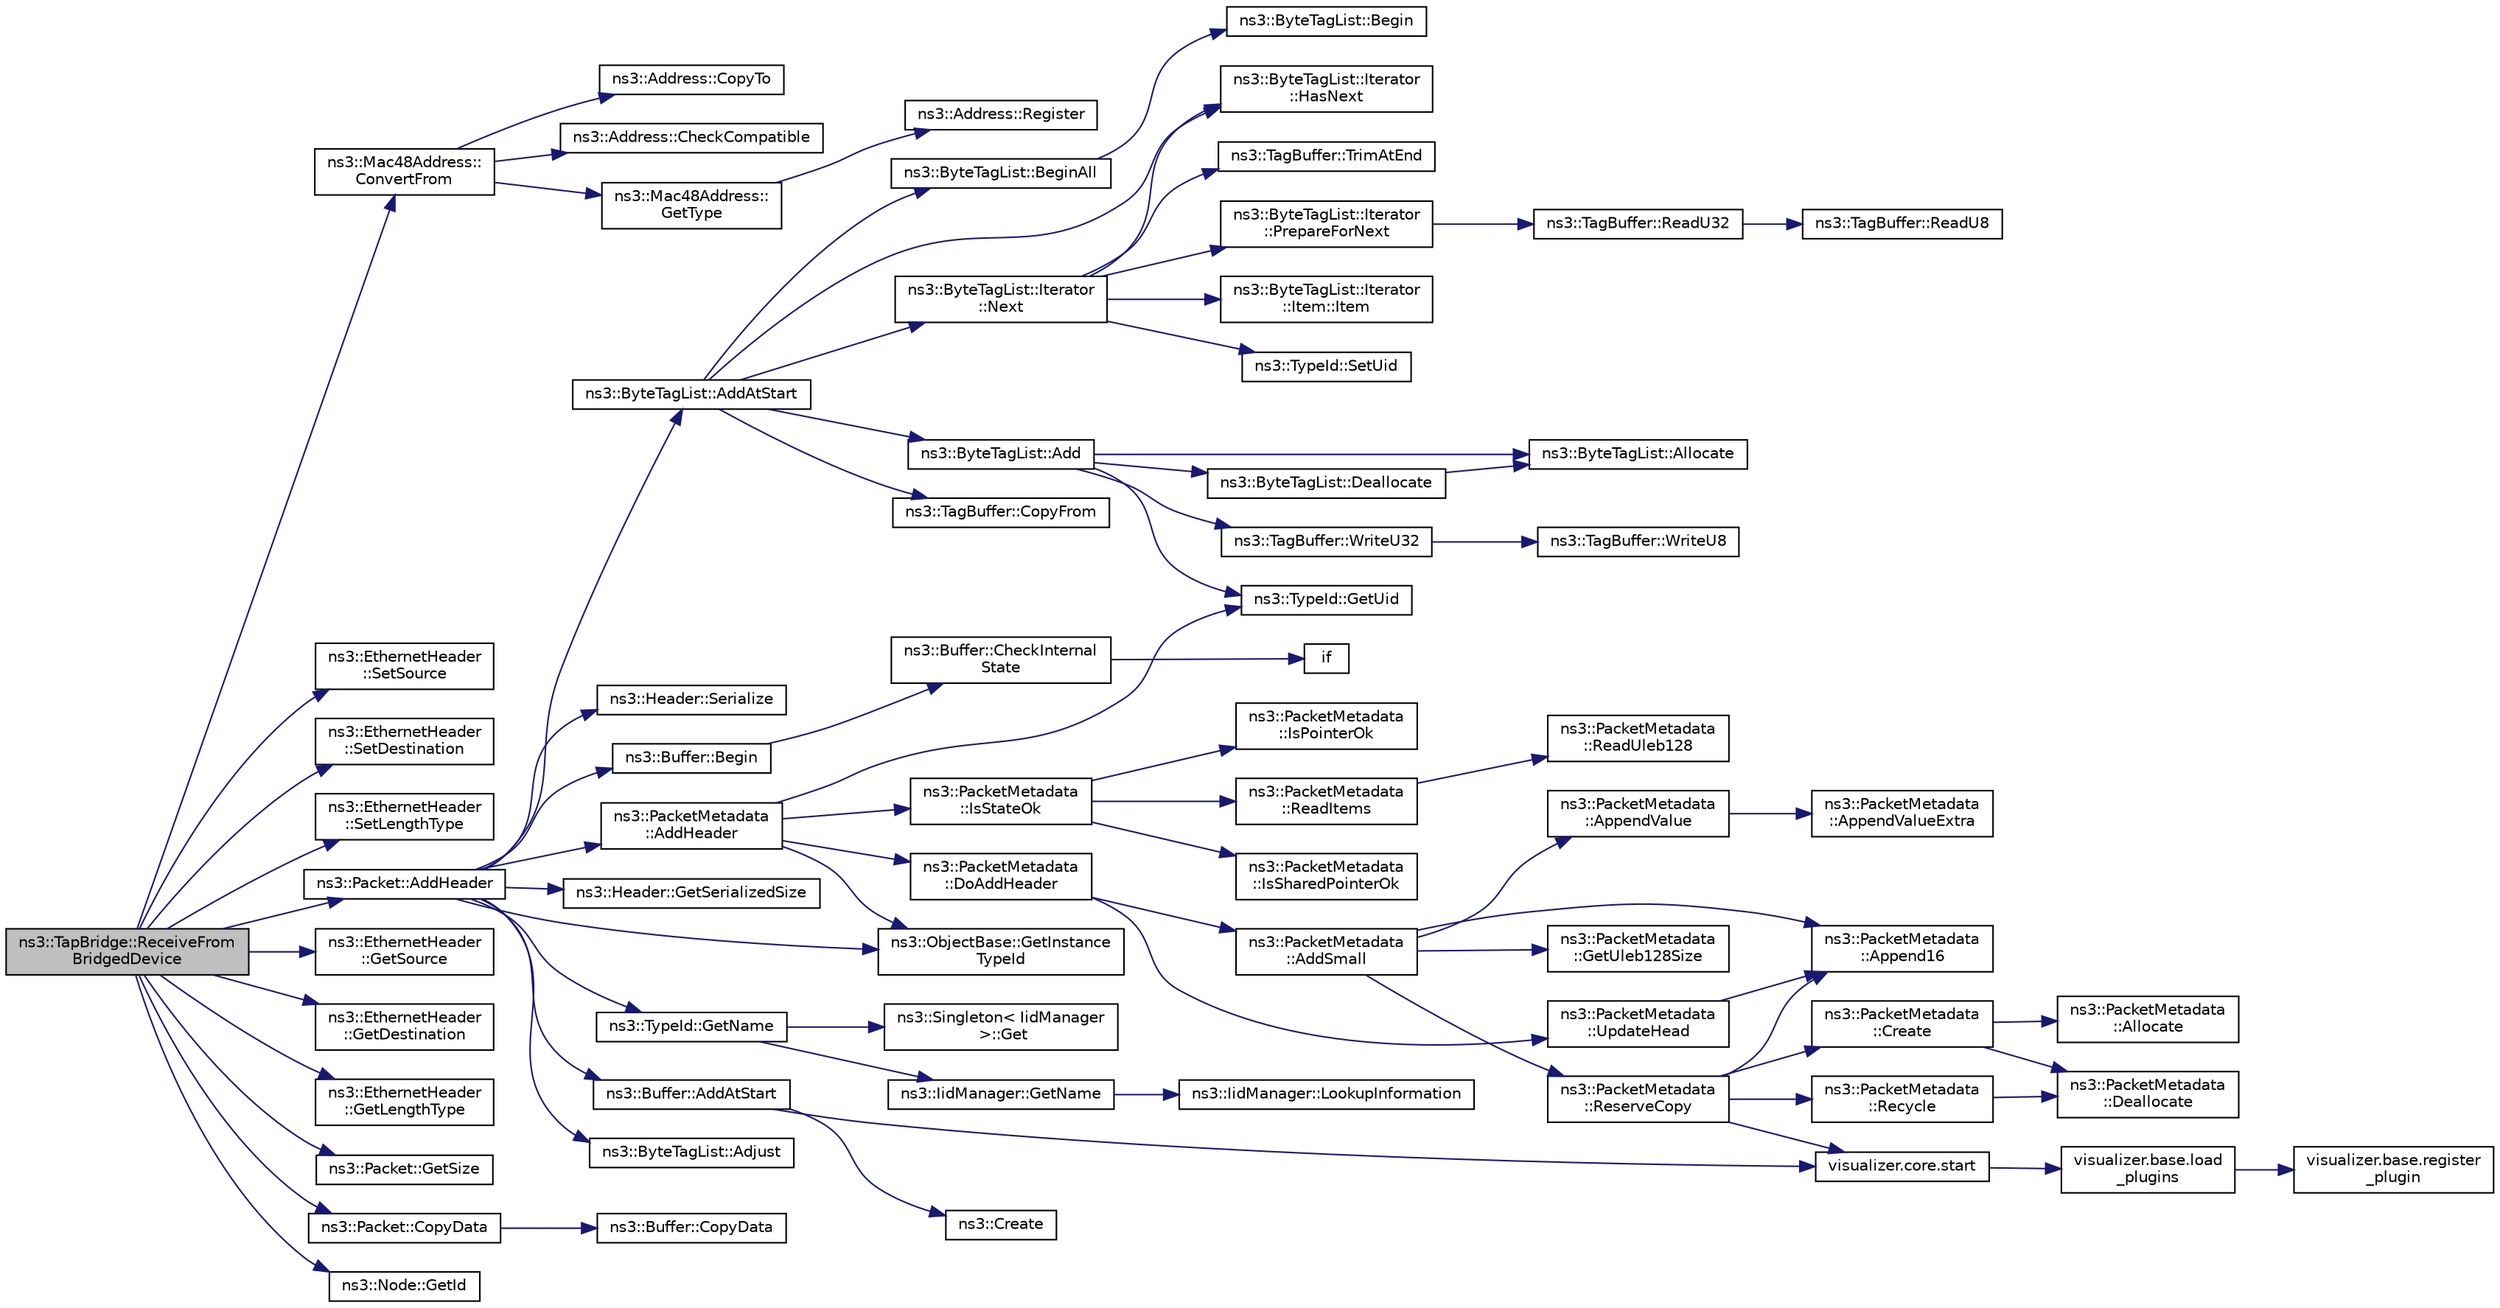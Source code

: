 digraph "ns3::TapBridge::ReceiveFromBridgedDevice"
{
  edge [fontname="Helvetica",fontsize="10",labelfontname="Helvetica",labelfontsize="10"];
  node [fontname="Helvetica",fontsize="10",shape=record];
  rankdir="LR";
  Node1 [label="ns3::TapBridge::ReceiveFrom\lBridgedDevice",height=0.2,width=0.4,color="black", fillcolor="grey75", style="filled", fontcolor="black"];
  Node1 -> Node2 [color="midnightblue",fontsize="10",style="solid"];
  Node2 [label="ns3::Mac48Address::\lConvertFrom",height=0.2,width=0.4,color="black", fillcolor="white", style="filled",URL="$db/dee/classns3_1_1Mac48Address.html#a911ce13603a9ef837545a032b6523ae4"];
  Node2 -> Node3 [color="midnightblue",fontsize="10",style="solid"];
  Node3 [label="ns3::Address::CheckCompatible",height=0.2,width=0.4,color="black", fillcolor="white", style="filled",URL="$d2/d5f/classns3_1_1Address.html#a38688466338cf075e21fe45f7207c51f"];
  Node2 -> Node4 [color="midnightblue",fontsize="10",style="solid"];
  Node4 [label="ns3::Mac48Address::\lGetType",height=0.2,width=0.4,color="black", fillcolor="white", style="filled",URL="$db/dee/classns3_1_1Mac48Address.html#a5d365853b58b7acb2cc1cf905115891b",tooltip="Return the Type of address. "];
  Node4 -> Node5 [color="midnightblue",fontsize="10",style="solid"];
  Node5 [label="ns3::Address::Register",height=0.2,width=0.4,color="black", fillcolor="white", style="filled",URL="$d2/d5f/classns3_1_1Address.html#a75d239c79bb3c39d64a8db4f2d3d9b20"];
  Node2 -> Node6 [color="midnightblue",fontsize="10",style="solid"];
  Node6 [label="ns3::Address::CopyTo",height=0.2,width=0.4,color="black", fillcolor="white", style="filled",URL="$d2/d5f/classns3_1_1Address.html#a6d2f5089f145dc5ce1e20abc263d511d",tooltip="Copy the address bytes into a buffer. "];
  Node1 -> Node7 [color="midnightblue",fontsize="10",style="solid"];
  Node7 [label="ns3::EthernetHeader\l::SetSource",height=0.2,width=0.4,color="black", fillcolor="white", style="filled",URL="$d3/d9a/classns3_1_1EthernetHeader.html#a78092e407054c05aa43ae95354988563"];
  Node1 -> Node8 [color="midnightblue",fontsize="10",style="solid"];
  Node8 [label="ns3::EthernetHeader\l::SetDestination",height=0.2,width=0.4,color="black", fillcolor="white", style="filled",URL="$d3/d9a/classns3_1_1EthernetHeader.html#a40b1459c54c1f92240899c58c0a7a447"];
  Node1 -> Node9 [color="midnightblue",fontsize="10",style="solid"];
  Node9 [label="ns3::EthernetHeader\l::SetLengthType",height=0.2,width=0.4,color="black", fillcolor="white", style="filled",URL="$d3/d9a/classns3_1_1EthernetHeader.html#a765c4746c32e8b4cb6bf17eb76507f27"];
  Node1 -> Node10 [color="midnightblue",fontsize="10",style="solid"];
  Node10 [label="ns3::Packet::AddHeader",height=0.2,width=0.4,color="black", fillcolor="white", style="filled",URL="$dd/d7a/classns3_1_1Packet.html#a465108c595a0bc592095cbcab1832ed8",tooltip="Add header to this packet. "];
  Node10 -> Node11 [color="midnightblue",fontsize="10",style="solid"];
  Node11 [label="ns3::Header::GetSerializedSize",height=0.2,width=0.4,color="black", fillcolor="white", style="filled",URL="$d6/dae/classns3_1_1Header.html#a6ef0497eabc1b1fb0ad42738eb73f934"];
  Node10 -> Node12 [color="midnightblue",fontsize="10",style="solid"];
  Node12 [label="ns3::ObjectBase::GetInstance\lTypeId",height=0.2,width=0.4,color="black", fillcolor="white", style="filled",URL="$d2/dac/classns3_1_1ObjectBase.html#abe5b43a6f5b99a92a4c3122db31f06fb"];
  Node10 -> Node13 [color="midnightblue",fontsize="10",style="solid"];
  Node13 [label="ns3::TypeId::GetName",height=0.2,width=0.4,color="black", fillcolor="white", style="filled",URL="$d6/d11/classns3_1_1TypeId.html#aa3c41c79ae428b3cb396a9c6bb3ef314"];
  Node13 -> Node14 [color="midnightblue",fontsize="10",style="solid"];
  Node14 [label="ns3::Singleton\< IidManager\l \>::Get",height=0.2,width=0.4,color="black", fillcolor="white", style="filled",URL="$d8/d77/classns3_1_1Singleton.html#a80a2cd3c25a27ea72add7a9f7a141ffa"];
  Node13 -> Node15 [color="midnightblue",fontsize="10",style="solid"];
  Node15 [label="ns3::IidManager::GetName",height=0.2,width=0.4,color="black", fillcolor="white", style="filled",URL="$d4/d1c/classns3_1_1IidManager.html#a5d68d0f0f44594dcdec239dbdb5bf53c"];
  Node15 -> Node16 [color="midnightblue",fontsize="10",style="solid"];
  Node16 [label="ns3::IidManager::LookupInformation",height=0.2,width=0.4,color="black", fillcolor="white", style="filled",URL="$d4/d1c/classns3_1_1IidManager.html#a6b1f4ba2815dba27a377e8a8db2384cf"];
  Node10 -> Node17 [color="midnightblue",fontsize="10",style="solid"];
  Node17 [label="ns3::Buffer::AddAtStart",height=0.2,width=0.4,color="black", fillcolor="white", style="filled",URL="$da/d85/classns3_1_1Buffer.html#a8abd8164c3671d3dadc98fc66fade7b1"];
  Node17 -> Node18 [color="midnightblue",fontsize="10",style="solid"];
  Node18 [label="visualizer.core.start",height=0.2,width=0.4,color="black", fillcolor="white", style="filled",URL="$df/d6c/namespacevisualizer_1_1core.html#a2a35e5d8a34af358b508dac8635754e0"];
  Node18 -> Node19 [color="midnightblue",fontsize="10",style="solid"];
  Node19 [label="visualizer.base.load\l_plugins",height=0.2,width=0.4,color="black", fillcolor="white", style="filled",URL="$d4/d39/namespacevisualizer_1_1base.html#ad171497a5ff1afe0a73bedaebf35448f"];
  Node19 -> Node20 [color="midnightblue",fontsize="10",style="solid"];
  Node20 [label="visualizer.base.register\l_plugin",height=0.2,width=0.4,color="black", fillcolor="white", style="filled",URL="$d4/d39/namespacevisualizer_1_1base.html#a6b0ffcff1e17ec4027496f50177e5b9e"];
  Node17 -> Node21 [color="midnightblue",fontsize="10",style="solid"];
  Node21 [label="ns3::Create",height=0.2,width=0.4,color="black", fillcolor="white", style="filled",URL="$d2/df2/group__ptr.html#ga0406dd2d929ceac05ce39d4579fa3e4b"];
  Node10 -> Node22 [color="midnightblue",fontsize="10",style="solid"];
  Node22 [label="ns3::ByteTagList::Adjust",height=0.2,width=0.4,color="black", fillcolor="white", style="filled",URL="$dd/d64/classns3_1_1ByteTagList.html#a1fec06d7e6daaf8039cf2a148e4090f2"];
  Node10 -> Node23 [color="midnightblue",fontsize="10",style="solid"];
  Node23 [label="ns3::ByteTagList::AddAtStart",height=0.2,width=0.4,color="black", fillcolor="white", style="filled",URL="$dd/d64/classns3_1_1ByteTagList.html#acb4563fbe4299c55af41ba7a166b71d5"];
  Node23 -> Node24 [color="midnightblue",fontsize="10",style="solid"];
  Node24 [label="ns3::ByteTagList::BeginAll",height=0.2,width=0.4,color="black", fillcolor="white", style="filled",URL="$dd/d64/classns3_1_1ByteTagList.html#ac4f33846ef6a84a64ede38b2de1564ba",tooltip="Returns an iterator pointing to the very first tag in this list. "];
  Node24 -> Node25 [color="midnightblue",fontsize="10",style="solid"];
  Node25 [label="ns3::ByteTagList::Begin",height=0.2,width=0.4,color="black", fillcolor="white", style="filled",URL="$dd/d64/classns3_1_1ByteTagList.html#acee7b77907ef44826712a630443493e7"];
  Node23 -> Node26 [color="midnightblue",fontsize="10",style="solid"];
  Node26 [label="ns3::ByteTagList::Iterator\l::HasNext",height=0.2,width=0.4,color="black", fillcolor="white", style="filled",URL="$de/dc7/classns3_1_1ByteTagList_1_1Iterator.html#aa1c5eb37f289d0eef8dfaf687498eaec",tooltip="Used to determine if the iterator is at the end of the byteTagList. "];
  Node23 -> Node27 [color="midnightblue",fontsize="10",style="solid"];
  Node27 [label="ns3::ByteTagList::Iterator\l::Next",height=0.2,width=0.4,color="black", fillcolor="white", style="filled",URL="$de/dc7/classns3_1_1ByteTagList_1_1Iterator.html#af521864d800baab1d9c5262f59ce4433",tooltip="Returns the next Item from the ByteTagList. "];
  Node27 -> Node26 [color="midnightblue",fontsize="10",style="solid"];
  Node27 -> Node28 [color="midnightblue",fontsize="10",style="solid"];
  Node28 [label="ns3::ByteTagList::Iterator\l::Item::Item",height=0.2,width=0.4,color="black", fillcolor="white", style="filled",URL="$d5/da6/structns3_1_1ByteTagList_1_1Iterator_1_1Item.html#acbefc31279faa7437e5ee3c88a16d925",tooltip="constructs an item with the given TagBuffer "];
  Node27 -> Node29 [color="midnightblue",fontsize="10",style="solid"];
  Node29 [label="ns3::TypeId::SetUid",height=0.2,width=0.4,color="black", fillcolor="white", style="filled",URL="$d6/d11/classns3_1_1TypeId.html#a85ebe2aebd1cbf13dea9d731e3081481"];
  Node27 -> Node30 [color="midnightblue",fontsize="10",style="solid"];
  Node30 [label="ns3::TagBuffer::TrimAtEnd",height=0.2,width=0.4,color="black", fillcolor="white", style="filled",URL="$d6/ded/classns3_1_1TagBuffer.html#a163314c17e95305cecd202eb0496affa",tooltip="Trim some space from the end. "];
  Node27 -> Node31 [color="midnightblue",fontsize="10",style="solid"];
  Node31 [label="ns3::ByteTagList::Iterator\l::PrepareForNext",height=0.2,width=0.4,color="black", fillcolor="white", style="filled",URL="$de/dc7/classns3_1_1ByteTagList_1_1Iterator.html#afeebeb2923b6d7d908b0868d9e4750e5",tooltip="Prepare the iterator for the next tag. "];
  Node31 -> Node32 [color="midnightblue",fontsize="10",style="solid"];
  Node32 [label="ns3::TagBuffer::ReadU32",height=0.2,width=0.4,color="black", fillcolor="white", style="filled",URL="$d6/ded/classns3_1_1TagBuffer.html#a6b1c1414efc7cf8ea6a3f682c3e27663"];
  Node32 -> Node33 [color="midnightblue",fontsize="10",style="solid"];
  Node33 [label="ns3::TagBuffer::ReadU8",height=0.2,width=0.4,color="black", fillcolor="white", style="filled",URL="$d6/ded/classns3_1_1TagBuffer.html#af424ec7219aed6d9d31d414bf89ae5bd"];
  Node23 -> Node34 [color="midnightblue",fontsize="10",style="solid"];
  Node34 [label="ns3::ByteTagList::Add",height=0.2,width=0.4,color="black", fillcolor="white", style="filled",URL="$dd/d64/classns3_1_1ByteTagList.html#ac970192e923afc561a304d17af4b8a52"];
  Node34 -> Node35 [color="midnightblue",fontsize="10",style="solid"];
  Node35 [label="ns3::ByteTagList::Allocate",height=0.2,width=0.4,color="black", fillcolor="white", style="filled",URL="$dd/d64/classns3_1_1ByteTagList.html#a6a23e438aeb894ea188a0ada84437073",tooltip="Allocate the memory for the ByteTagListData. "];
  Node34 -> Node36 [color="midnightblue",fontsize="10",style="solid"];
  Node36 [label="ns3::ByteTagList::Deallocate",height=0.2,width=0.4,color="black", fillcolor="white", style="filled",URL="$dd/d64/classns3_1_1ByteTagList.html#aebe6943177a3ce90f7fa16188e67f650",tooltip="Deallocates a ByteTagListData. "];
  Node36 -> Node35 [color="midnightblue",fontsize="10",style="solid"];
  Node34 -> Node37 [color="midnightblue",fontsize="10",style="solid"];
  Node37 [label="ns3::TagBuffer::WriteU32",height=0.2,width=0.4,color="black", fillcolor="white", style="filled",URL="$d6/ded/classns3_1_1TagBuffer.html#abbb5049f106100a61e38db498132121d"];
  Node37 -> Node38 [color="midnightblue",fontsize="10",style="solid"];
  Node38 [label="ns3::TagBuffer::WriteU8",height=0.2,width=0.4,color="black", fillcolor="white", style="filled",URL="$d6/ded/classns3_1_1TagBuffer.html#a75098eafbb40382166603f99d1149c0b"];
  Node34 -> Node39 [color="midnightblue",fontsize="10",style="solid"];
  Node39 [label="ns3::TypeId::GetUid",height=0.2,width=0.4,color="black", fillcolor="white", style="filled",URL="$d6/d11/classns3_1_1TypeId.html#acd3e41de6340d06299f4fd63e2ed8da0"];
  Node23 -> Node40 [color="midnightblue",fontsize="10",style="solid"];
  Node40 [label="ns3::TagBuffer::CopyFrom",height=0.2,width=0.4,color="black", fillcolor="white", style="filled",URL="$d6/ded/classns3_1_1TagBuffer.html#afe07a9e117449ff5b5d5857291671349",tooltip="Copy the nternal structure of another TagBuffer. "];
  Node10 -> Node41 [color="midnightblue",fontsize="10",style="solid"];
  Node41 [label="ns3::Header::Serialize",height=0.2,width=0.4,color="black", fillcolor="white", style="filled",URL="$d6/dae/classns3_1_1Header.html#afb61f1aac69ff8349a6bfe521fab5404"];
  Node10 -> Node42 [color="midnightblue",fontsize="10",style="solid"];
  Node42 [label="ns3::Buffer::Begin",height=0.2,width=0.4,color="black", fillcolor="white", style="filled",URL="$da/d85/classns3_1_1Buffer.html#a893d4bf50df13e730b6cd0fda91b967f"];
  Node42 -> Node43 [color="midnightblue",fontsize="10",style="solid"];
  Node43 [label="ns3::Buffer::CheckInternal\lState",height=0.2,width=0.4,color="black", fillcolor="white", style="filled",URL="$da/d85/classns3_1_1Buffer.html#a6202ce7f1ecc1fc7a14cc13017375d14",tooltip="Checks the internal buffer structures consistency. "];
  Node43 -> Node44 [color="midnightblue",fontsize="10",style="solid"];
  Node44 [label="if",height=0.2,width=0.4,color="black", fillcolor="white", style="filled",URL="$d8/d0e/loss__ITU1238_8m.html#a419d895abe1313c35fa353c93802647e"];
  Node10 -> Node45 [color="midnightblue",fontsize="10",style="solid"];
  Node45 [label="ns3::PacketMetadata\l::AddHeader",height=0.2,width=0.4,color="black", fillcolor="white", style="filled",URL="$d1/db1/classns3_1_1PacketMetadata.html#abdce736c4c5f647242f0808c0d2f9249",tooltip="Add an header. "];
  Node45 -> Node46 [color="midnightblue",fontsize="10",style="solid"];
  Node46 [label="ns3::PacketMetadata\l::IsStateOk",height=0.2,width=0.4,color="black", fillcolor="white", style="filled",URL="$d1/db1/classns3_1_1PacketMetadata.html#a208d3163e28704438cdd4d30318e489c",tooltip="Check if the metadata state is ok. "];
  Node46 -> Node47 [color="midnightblue",fontsize="10",style="solid"];
  Node47 [label="ns3::PacketMetadata\l::IsPointerOk",height=0.2,width=0.4,color="black", fillcolor="white", style="filled",URL="$d1/db1/classns3_1_1PacketMetadata.html#acf15fba7d020ebd77591619b5ad273c5",tooltip="Check if the position is valid. "];
  Node46 -> Node48 [color="midnightblue",fontsize="10",style="solid"];
  Node48 [label="ns3::PacketMetadata\l::ReadItems",height=0.2,width=0.4,color="black", fillcolor="white", style="filled",URL="$d1/db1/classns3_1_1PacketMetadata.html#a3719ad2c32313a9a1c74462322e8b517",tooltip="Read items. "];
  Node48 -> Node49 [color="midnightblue",fontsize="10",style="solid"];
  Node49 [label="ns3::PacketMetadata\l::ReadUleb128",height=0.2,width=0.4,color="black", fillcolor="white", style="filled",URL="$d1/db1/classns3_1_1PacketMetadata.html#a7ae75db766a843dbee8960ae8cbf23ee",tooltip="Read a ULEB128 (Unsigned Little Endian Base 128) coded number. "];
  Node46 -> Node50 [color="midnightblue",fontsize="10",style="solid"];
  Node50 [label="ns3::PacketMetadata\l::IsSharedPointerOk",height=0.2,width=0.4,color="black", fillcolor="white", style="filled",URL="$d1/db1/classns3_1_1PacketMetadata.html#ae62c5bb3dce611a0f8c5e9ba3ba8e26e",tooltip="Check if the position is valid. "];
  Node45 -> Node12 [color="midnightblue",fontsize="10",style="solid"];
  Node45 -> Node39 [color="midnightblue",fontsize="10",style="solid"];
  Node45 -> Node51 [color="midnightblue",fontsize="10",style="solid"];
  Node51 [label="ns3::PacketMetadata\l::DoAddHeader",height=0.2,width=0.4,color="black", fillcolor="white", style="filled",URL="$d1/db1/classns3_1_1PacketMetadata.html#ae5ad09674e28733405c49b2655c51a5a",tooltip="Add an header. "];
  Node51 -> Node52 [color="midnightblue",fontsize="10",style="solid"];
  Node52 [label="ns3::PacketMetadata\l::AddSmall",height=0.2,width=0.4,color="black", fillcolor="white", style="filled",URL="$d1/db1/classns3_1_1PacketMetadata.html#a9d74d684e6a7448a6790220c6c8e99f2",tooltip="Add a SmallItem. "];
  Node52 -> Node53 [color="midnightblue",fontsize="10",style="solid"];
  Node53 [label="ns3::PacketMetadata\l::GetUleb128Size",height=0.2,width=0.4,color="black", fillcolor="white", style="filled",URL="$d1/db1/classns3_1_1PacketMetadata.html#a4ea634655d1780a2b4dd9a3ac54c3501",tooltip="Get the ULEB128 (Unsigned Little Endian Base 128) size. "];
  Node52 -> Node54 [color="midnightblue",fontsize="10",style="solid"];
  Node54 [label="ns3::PacketMetadata\l::ReserveCopy",height=0.2,width=0.4,color="black", fillcolor="white", style="filled",URL="$d1/db1/classns3_1_1PacketMetadata.html#a18a4039a86f4c212742f6359849ddfd6",tooltip="Reserve space and make a metadata copy. "];
  Node54 -> Node55 [color="midnightblue",fontsize="10",style="solid"];
  Node55 [label="ns3::PacketMetadata\l::Create",height=0.2,width=0.4,color="black", fillcolor="white", style="filled",URL="$d1/db1/classns3_1_1PacketMetadata.html#a94be0cf01bdfdf5dda7ae0afc475dc2a",tooltip="Create a buffer data storage. "];
  Node55 -> Node56 [color="midnightblue",fontsize="10",style="solid"];
  Node56 [label="ns3::PacketMetadata\l::Deallocate",height=0.2,width=0.4,color="black", fillcolor="white", style="filled",URL="$d1/db1/classns3_1_1PacketMetadata.html#a5284ea0e3b7e0e272ca521cb976431b7",tooltip="Deallocate the buffer memory. "];
  Node55 -> Node57 [color="midnightblue",fontsize="10",style="solid"];
  Node57 [label="ns3::PacketMetadata\l::Allocate",height=0.2,width=0.4,color="black", fillcolor="white", style="filled",URL="$d1/db1/classns3_1_1PacketMetadata.html#a5cb8aff27ae7a4b60c0bc1a743e1cc8a",tooltip="Allocate a buffer data storage. "];
  Node54 -> Node58 [color="midnightblue",fontsize="10",style="solid"];
  Node58 [label="ns3::PacketMetadata\l::Recycle",height=0.2,width=0.4,color="black", fillcolor="white", style="filled",URL="$d1/db1/classns3_1_1PacketMetadata.html#ae4bff0e3145f955d12e75531b0be6b7f",tooltip="Recycle the buffer memory. "];
  Node58 -> Node56 [color="midnightblue",fontsize="10",style="solid"];
  Node54 -> Node18 [color="midnightblue",fontsize="10",style="solid"];
  Node54 -> Node59 [color="midnightblue",fontsize="10",style="solid"];
  Node59 [label="ns3::PacketMetadata\l::Append16",height=0.2,width=0.4,color="black", fillcolor="white", style="filled",URL="$d1/db1/classns3_1_1PacketMetadata.html#ab80adc9c544b0f087715acf15e255707",tooltip="Append a 16-bit value to the buffer. "];
  Node52 -> Node59 [color="midnightblue",fontsize="10",style="solid"];
  Node52 -> Node60 [color="midnightblue",fontsize="10",style="solid"];
  Node60 [label="ns3::PacketMetadata\l::AppendValue",height=0.2,width=0.4,color="black", fillcolor="white", style="filled",URL="$d1/db1/classns3_1_1PacketMetadata.html#a48151488856a00fc7325c3e761b19b97",tooltip="Append a value to the buffer. "];
  Node60 -> Node61 [color="midnightblue",fontsize="10",style="solid"];
  Node61 [label="ns3::PacketMetadata\l::AppendValueExtra",height=0.2,width=0.4,color="black", fillcolor="white", style="filled",URL="$d1/db1/classns3_1_1PacketMetadata.html#a1cac4e4c0f975898b39dc0a8cd7fd4d0",tooltip="Append a value to the buffer - extra. "];
  Node51 -> Node62 [color="midnightblue",fontsize="10",style="solid"];
  Node62 [label="ns3::PacketMetadata\l::UpdateHead",height=0.2,width=0.4,color="black", fillcolor="white", style="filled",URL="$d1/db1/classns3_1_1PacketMetadata.html#a3baa0c324423e6fd600b31858aa4ade9",tooltip="Update the head. "];
  Node62 -> Node59 [color="midnightblue",fontsize="10",style="solid"];
  Node1 -> Node63 [color="midnightblue",fontsize="10",style="solid"];
  Node63 [label="ns3::EthernetHeader\l::GetSource",height=0.2,width=0.4,color="black", fillcolor="white", style="filled",URL="$d3/d9a/classns3_1_1EthernetHeader.html#a72be6e9e1671ebf57336ace7725c3928"];
  Node1 -> Node64 [color="midnightblue",fontsize="10",style="solid"];
  Node64 [label="ns3::EthernetHeader\l::GetDestination",height=0.2,width=0.4,color="black", fillcolor="white", style="filled",URL="$d3/d9a/classns3_1_1EthernetHeader.html#a2383c4f482101a0e2ebe8a4e9e62f64a"];
  Node1 -> Node65 [color="midnightblue",fontsize="10",style="solid"];
  Node65 [label="ns3::EthernetHeader\l::GetLengthType",height=0.2,width=0.4,color="black", fillcolor="white", style="filled",URL="$d3/d9a/classns3_1_1EthernetHeader.html#a13dbc4a772d8abbffa4ca1ef1894d07d"];
  Node1 -> Node66 [color="midnightblue",fontsize="10",style="solid"];
  Node66 [label="ns3::Packet::GetSize",height=0.2,width=0.4,color="black", fillcolor="white", style="filled",URL="$dd/d7a/classns3_1_1Packet.html#a462855c9929954d4301a4edfe55f4f1c",tooltip="Returns the the size in bytes of the packet (including the zero-filled initial payload). "];
  Node1 -> Node67 [color="midnightblue",fontsize="10",style="solid"];
  Node67 [label="ns3::Packet::CopyData",height=0.2,width=0.4,color="black", fillcolor="white", style="filled",URL="$dd/d7a/classns3_1_1Packet.html#a5a6d304b9e0d90733919ffe224b98f0d",tooltip="Copy the packet contents to a byte buffer. "];
  Node67 -> Node68 [color="midnightblue",fontsize="10",style="solid"];
  Node68 [label="ns3::Buffer::CopyData",height=0.2,width=0.4,color="black", fillcolor="white", style="filled",URL="$da/d85/classns3_1_1Buffer.html#aec4a3fd349f94e449b4b2d14dd964a4c"];
  Node1 -> Node69 [color="midnightblue",fontsize="10",style="solid"];
  Node69 [label="ns3::Node::GetId",height=0.2,width=0.4,color="black", fillcolor="white", style="filled",URL="$dd/ded/classns3_1_1Node.html#aaf49b64a843565ce3812326313b370ac"];
}

